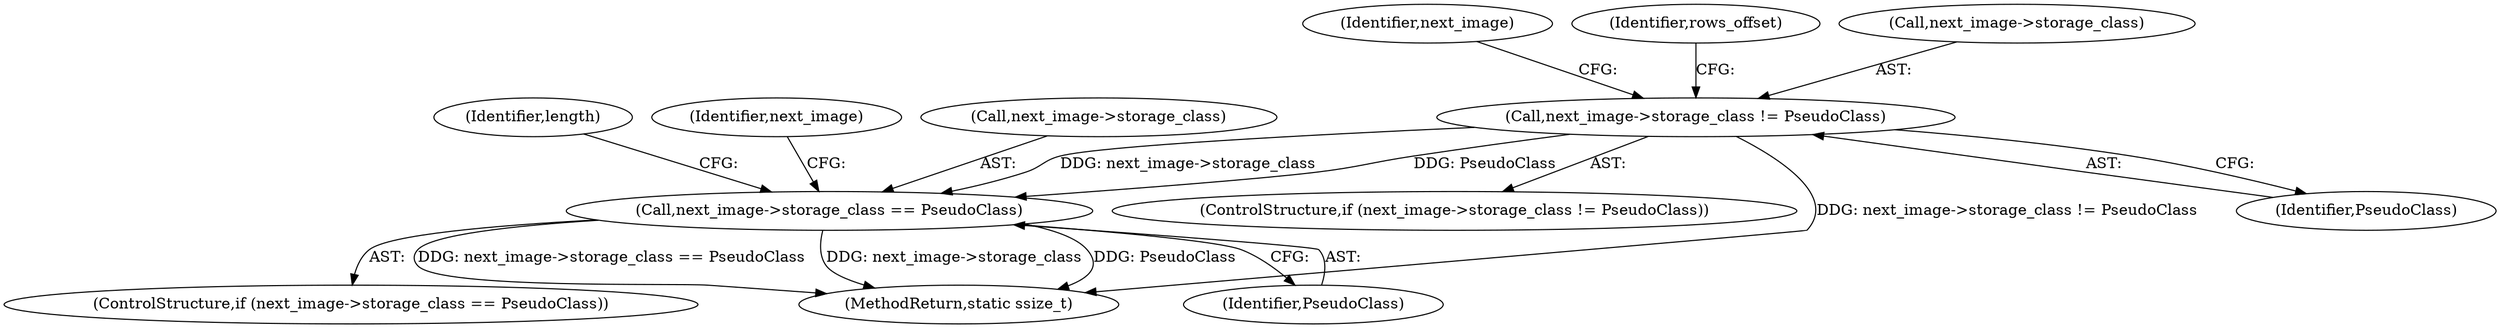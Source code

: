 digraph "0_ImageMagick_37a1710e2dab6ed91128ea648d654a22fbe2a6af@pointer" {
"1000157" [label="(Call,next_image->storage_class != PseudoClass)"];
"1000221" [label="(Call,next_image->storage_class == PseudoClass)"];
"1000166" [label="(Identifier,next_image)"];
"1000191" [label="(Identifier,rows_offset)"];
"1000220" [label="(ControlStructure,if (next_image->storage_class == PseudoClass))"];
"1000584" [label="(MethodReturn,static ssize_t)"];
"1000157" [label="(Call,next_image->storage_class != PseudoClass)"];
"1000161" [label="(Identifier,PseudoClass)"];
"1000156" [label="(ControlStructure,if (next_image->storage_class != PseudoClass))"];
"1000228" [label="(Identifier,length)"];
"1000263" [label="(Identifier,next_image)"];
"1000158" [label="(Call,next_image->storage_class)"];
"1000225" [label="(Identifier,PseudoClass)"];
"1000221" [label="(Call,next_image->storage_class == PseudoClass)"];
"1000222" [label="(Call,next_image->storage_class)"];
"1000157" -> "1000156"  [label="AST: "];
"1000157" -> "1000161"  [label="CFG: "];
"1000158" -> "1000157"  [label="AST: "];
"1000161" -> "1000157"  [label="AST: "];
"1000166" -> "1000157"  [label="CFG: "];
"1000191" -> "1000157"  [label="CFG: "];
"1000157" -> "1000584"  [label="DDG: next_image->storage_class != PseudoClass"];
"1000157" -> "1000221"  [label="DDG: next_image->storage_class"];
"1000157" -> "1000221"  [label="DDG: PseudoClass"];
"1000221" -> "1000220"  [label="AST: "];
"1000221" -> "1000225"  [label="CFG: "];
"1000222" -> "1000221"  [label="AST: "];
"1000225" -> "1000221"  [label="AST: "];
"1000228" -> "1000221"  [label="CFG: "];
"1000263" -> "1000221"  [label="CFG: "];
"1000221" -> "1000584"  [label="DDG: PseudoClass"];
"1000221" -> "1000584"  [label="DDG: next_image->storage_class == PseudoClass"];
"1000221" -> "1000584"  [label="DDG: next_image->storage_class"];
}
